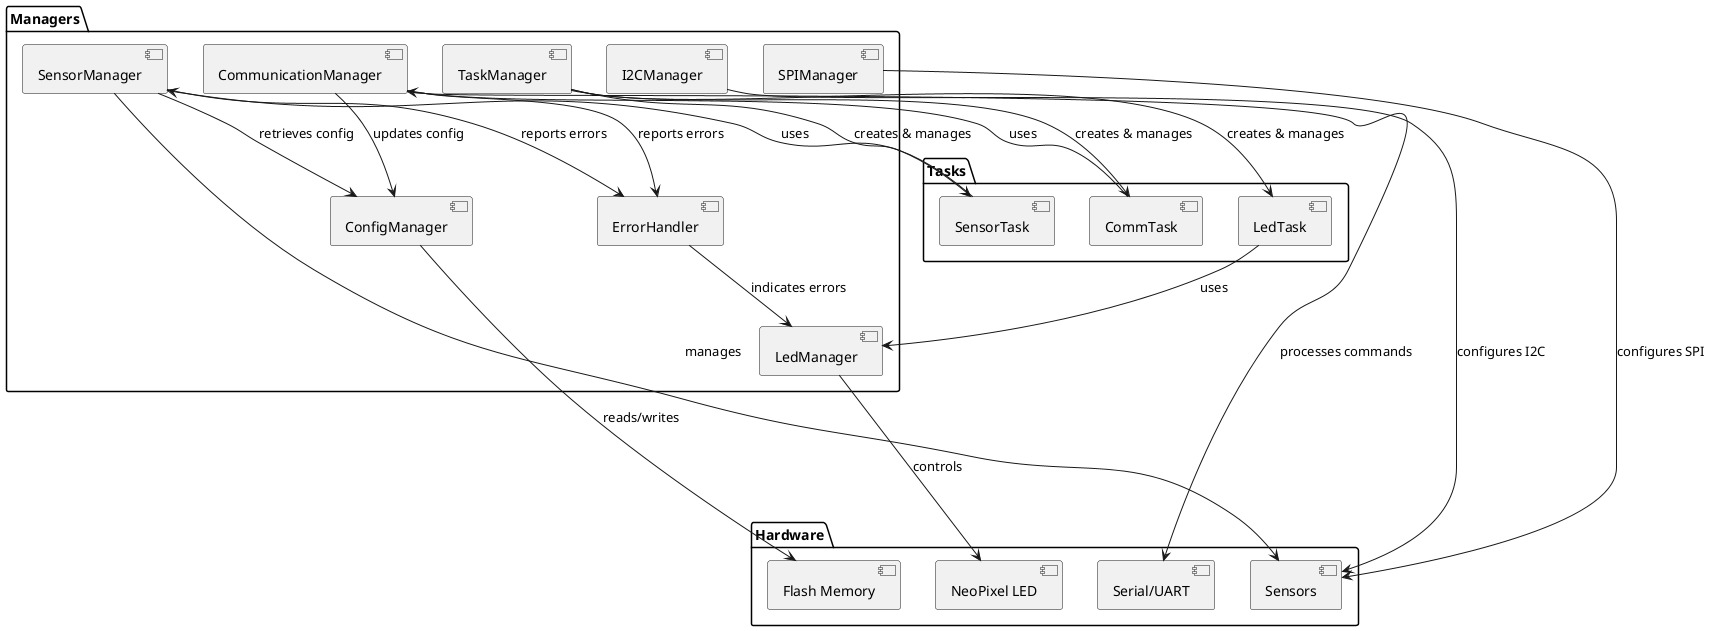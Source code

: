 @startuml
skinparam componentStyle uml2

package "Hardware" {
  [Sensors] as Sensors
  [NeoPixel LED] as LED
  [Flash Memory] as Flash
  [Serial/UART] as Serial
}

package "Managers" {
  [SensorManager] as SM
  [CommunicationManager] as CM
  [ConfigManager] as CFM
  [I2CManager] as I2CM
  [SPIManager] as SPIM
  [LedManager] as LM
  [ErrorHandler] as EH
  [TaskManager] as TM
}

package "Tasks" {
  [SensorTask] as ST
  [CommTask] as CT
  [LedTask] as LT
}

SM ---> Sensors : manages
CM ---> Serial : processes commands
CFM ---> Flash : reads/writes
I2CM ---> Sensors : configures I2C
SPIM ---> Sensors : configures SPI
LM ---> LED : controls

TM ---> ST : creates & manages
TM ---> CT : creates & manages
TM ---> LT : creates & manages

ST --> SM : uses
CT --> CM : uses
LT --> LM : uses

SM --> CFM : retrieves config
CM --> CFM : updates config
SM --> EH : reports errors
CM --> EH : reports errors
EH --> LM : indicates errors

@enduml